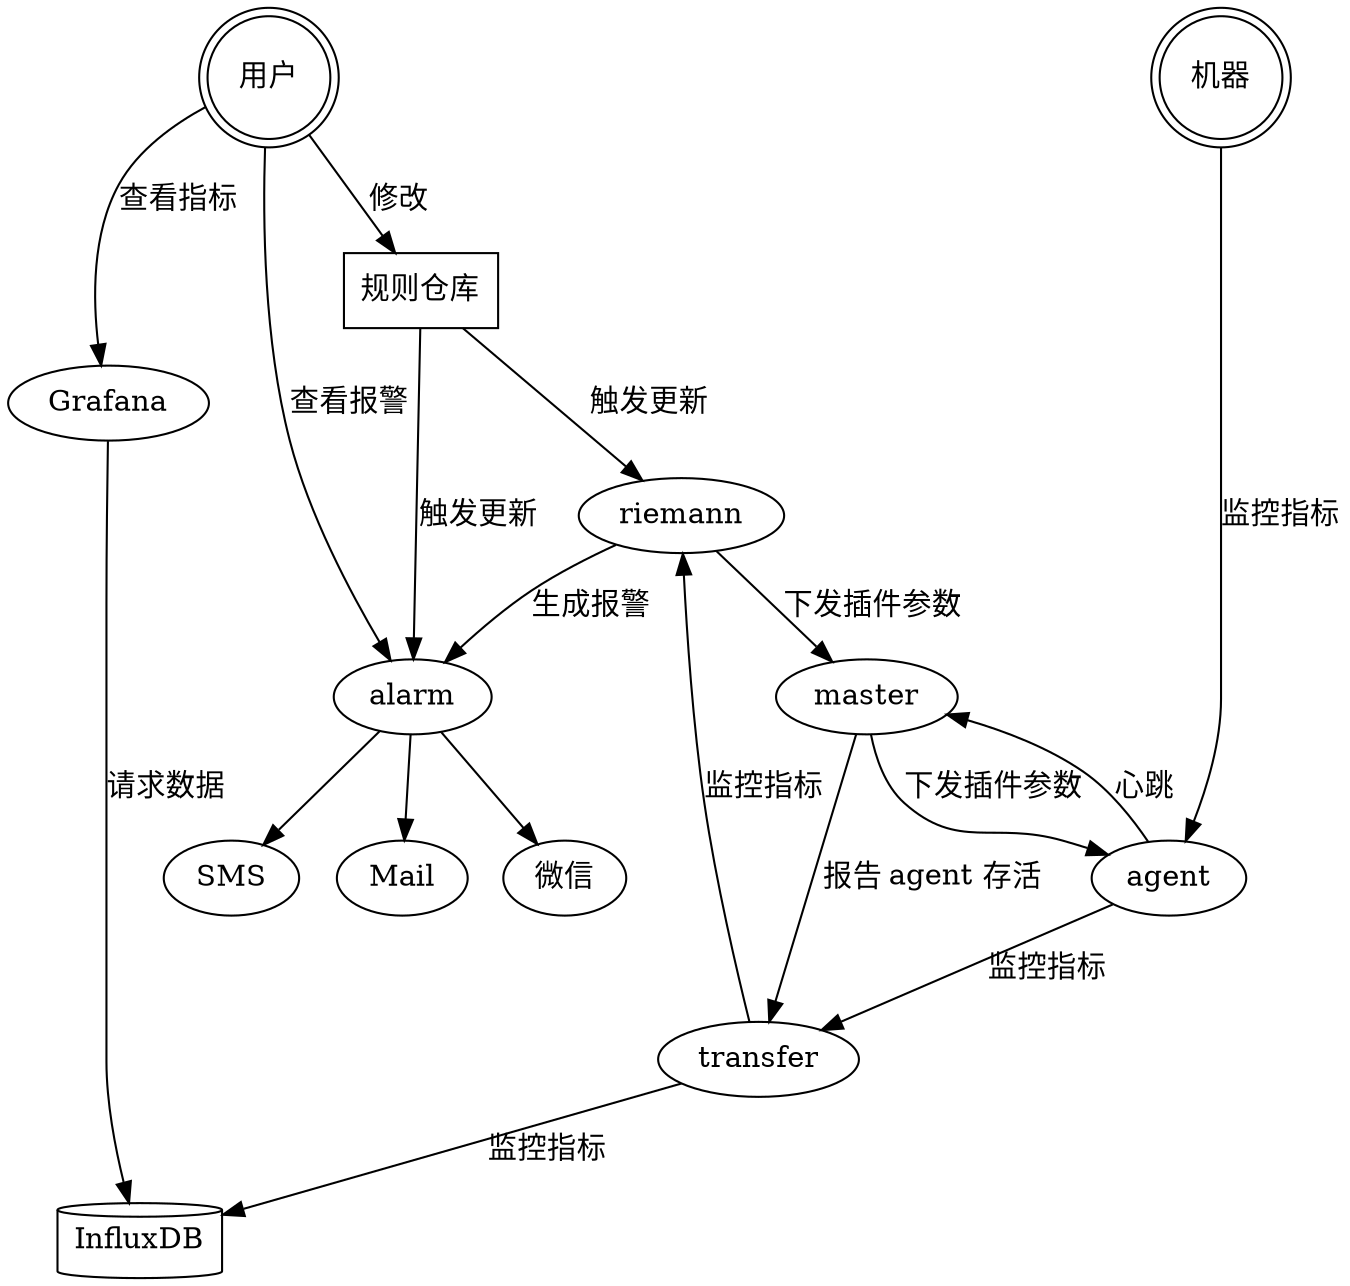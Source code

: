 digraph Architecture {
  {
    rank=same;
    "用户" [shape=doublecircle];
    "机器" [shape=doublecircle];
  }

  "规则仓库" [shape=rect];
  InfluxDB [shape=cylinder];

  "用户" -> "规则仓库" [label="修改"];
  "规则仓库" -> {riemann alarm} [label="触发更新"];
  "用户" -> alarm [label="查看报警"];
  "用户" -> Grafana [label="查看指标"];
  Grafana -> InfluxDB [label="请求数据"];
  "机器" -> agent -> transfer -> {InfluxDB riemann} [label="监控指标"];
  riemann -> alarm [label="生成报警"];
  alarm -> {SMS Mail "微信"};
  riemann -> master -> agent [label="下发插件参数"];
  agent -> master [label="心跳"];
  master -> transfer [label="报告 agent 存活"];
}
